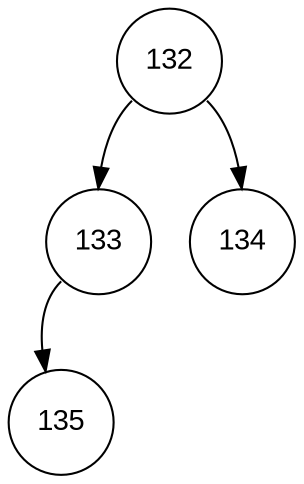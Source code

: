digraph POT_test {
node [fontname="Arial", shape="circle", width=0.5];
132 [label = "132"]
132:sw -> 133
132:se -> 134
133 [label = "133"]
133:sw -> 135
135 [label = "135"]
134 [label = "134"]
}
